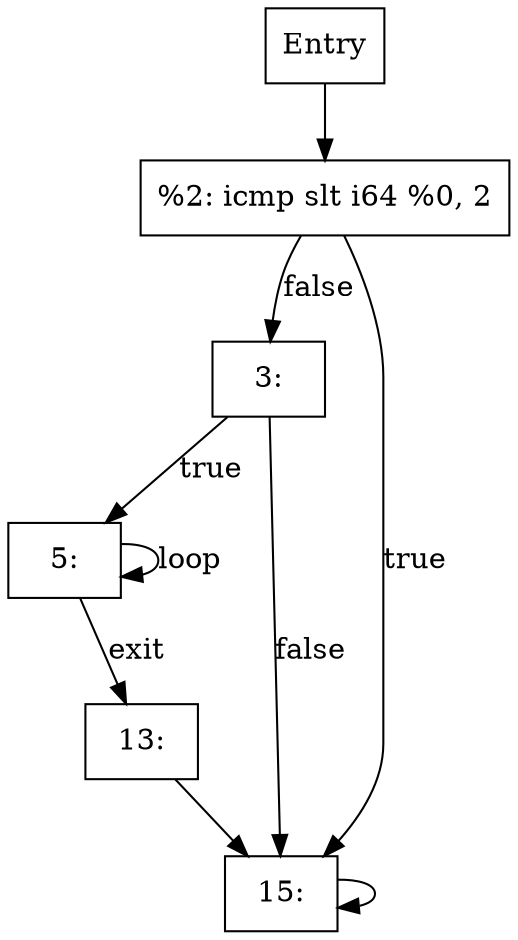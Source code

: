 digraph CFG {
    // Define nodes
    node [shape=rectangle];
    entry [label="Entry"];
    block1 [label="%2: icmp slt i64 %0, 2"];
    block3 [label="3:"];
    block5 [label="5:"];
    block13 [label="13:"];
    block15 [label="15:"];
    
    // Define edges
    entry -> block1;
    block1 -> block15 [label="true"];
    block1 -> block3 [label="false"];
    block3 -> block5 [label="true"];
    block3 -> block15 [label="false"];
    block5 -> block5 [label="loop"];
    block5 -> block13 [label="exit"];
    block13 -> block15;
    block15 -> block15; // To return
}